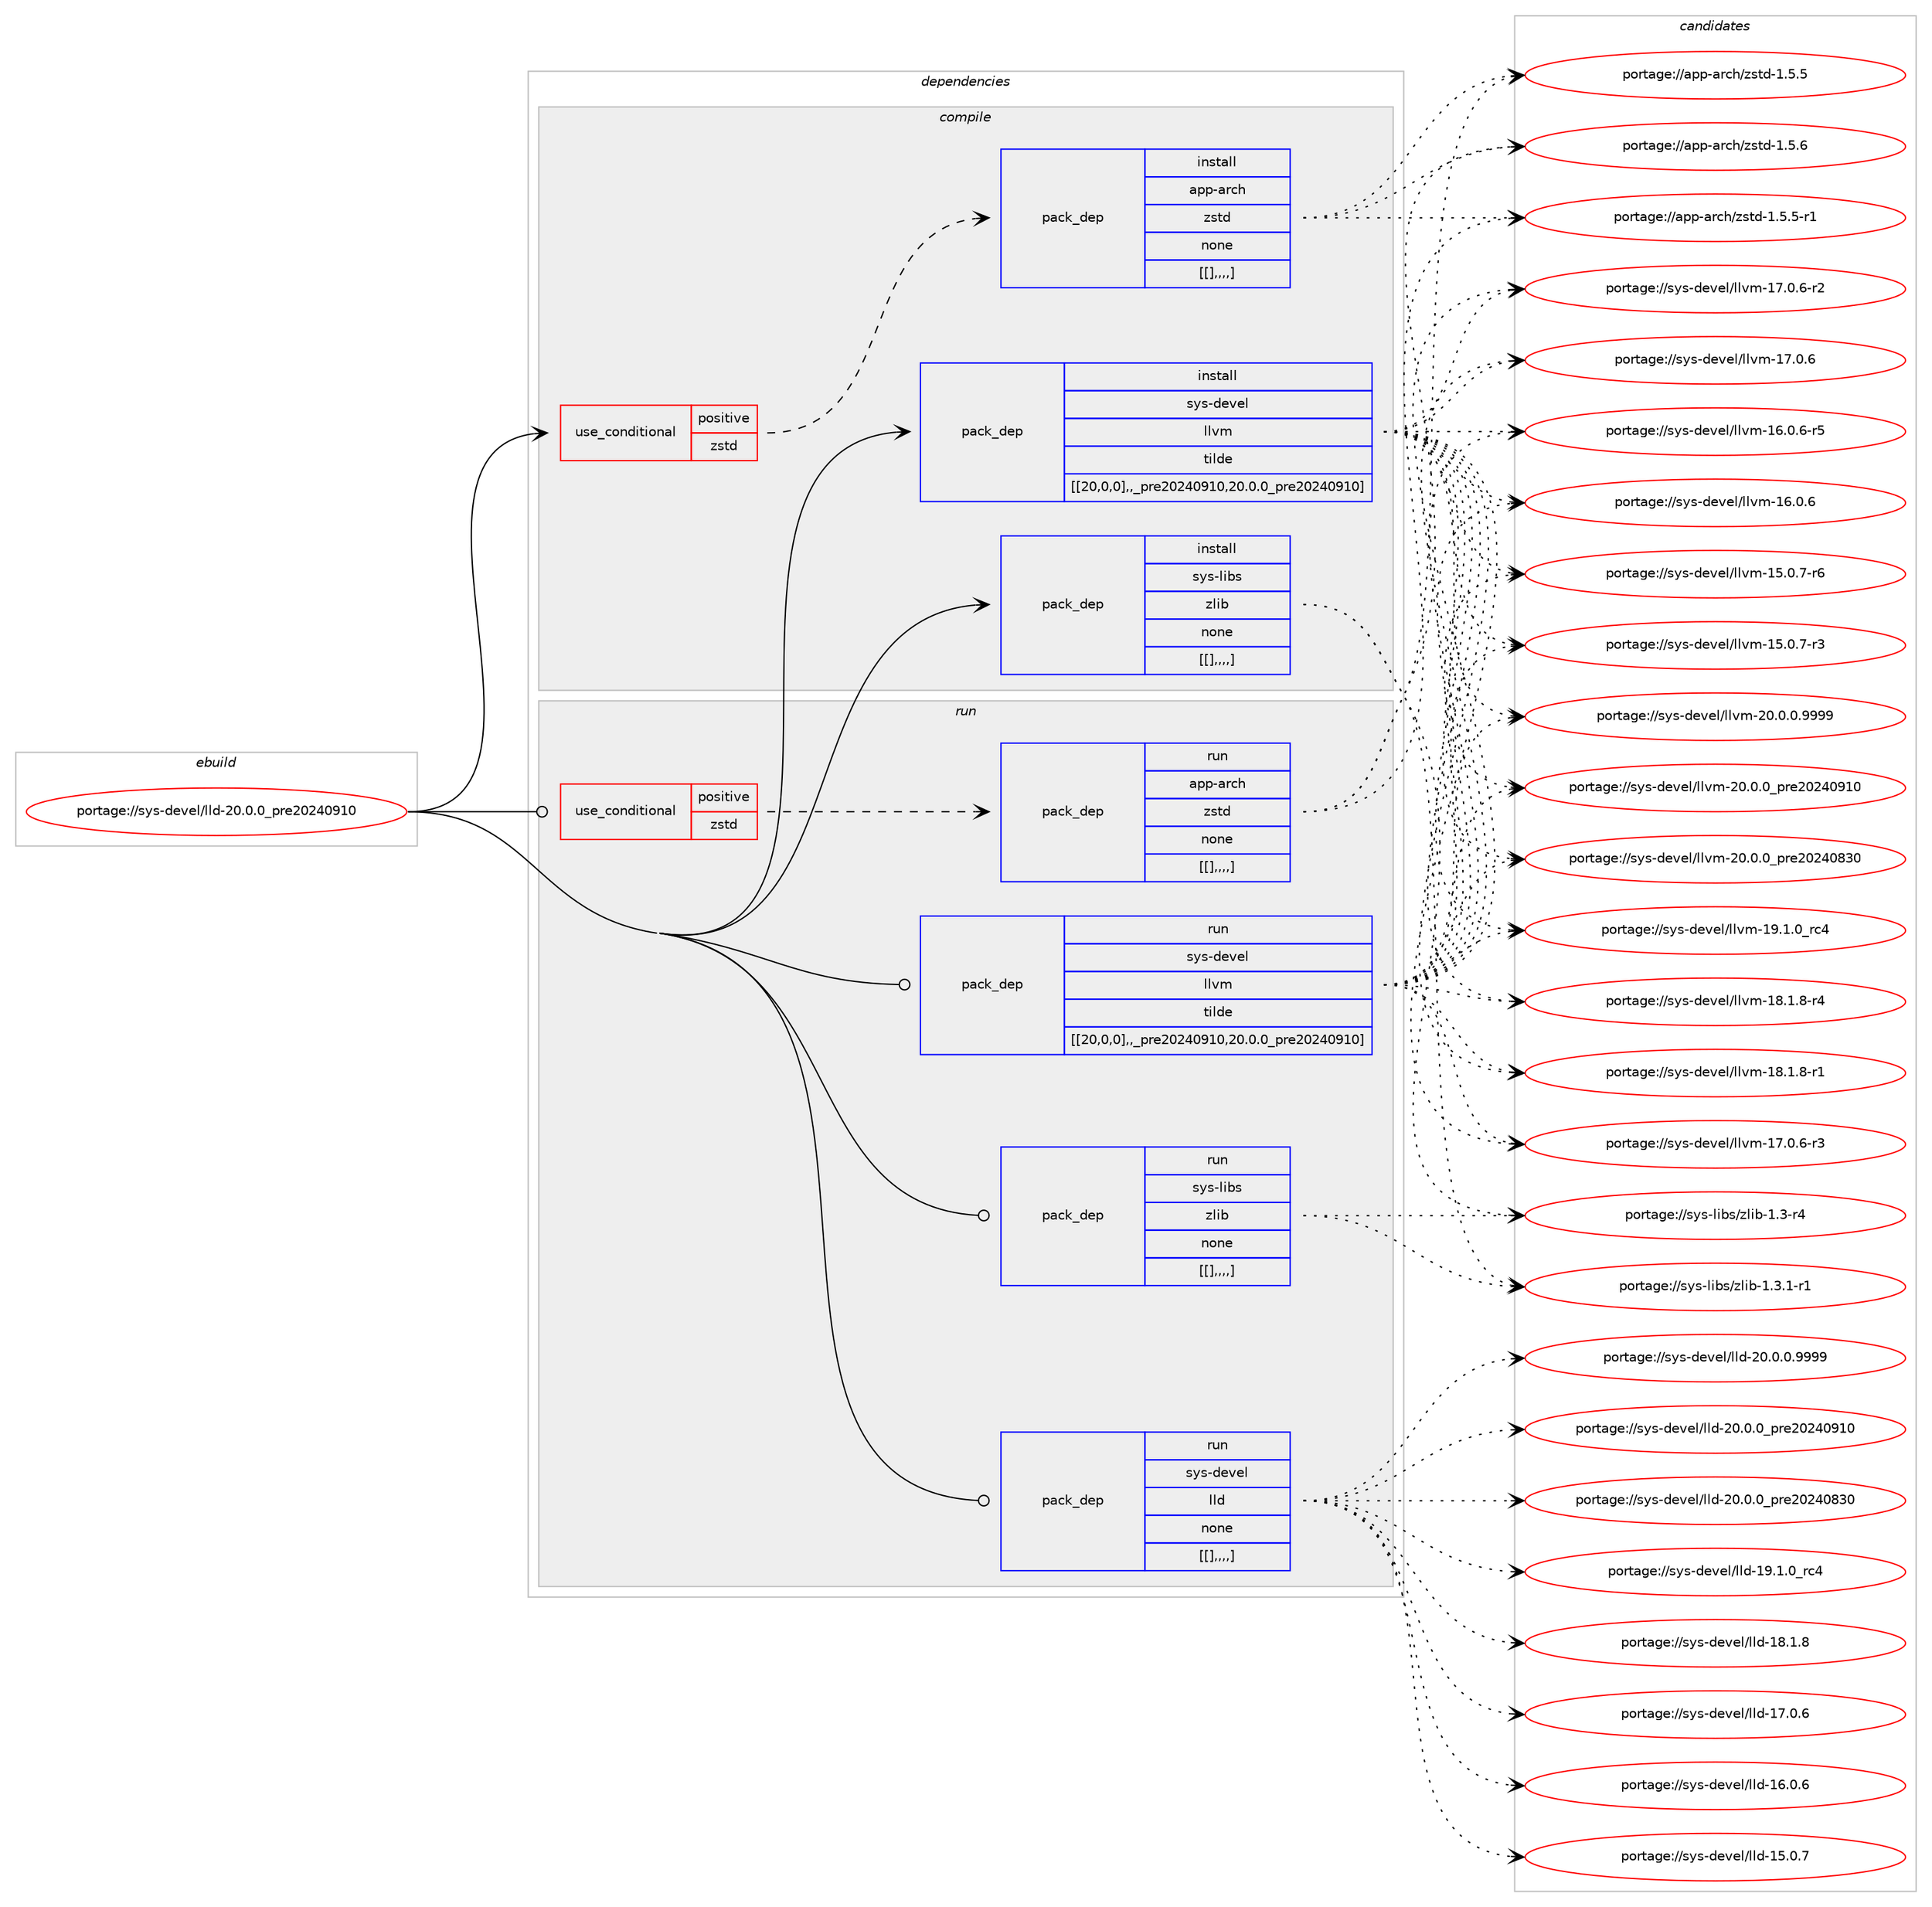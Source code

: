 digraph prolog {

# *************
# Graph options
# *************

newrank=true;
concentrate=true;
compound=true;
graph [rankdir=LR,fontname=Helvetica,fontsize=10,ranksep=1.5];#, ranksep=2.5, nodesep=0.2];
edge  [arrowhead=vee];
node  [fontname=Helvetica,fontsize=10];

# **********
# The ebuild
# **********

subgraph cluster_leftcol {
color=gray;
label=<<i>ebuild</i>>;
id [label="portage://sys-devel/lld-20.0.0_pre20240910", color=red, width=4, href="../sys-devel/lld-20.0.0_pre20240910.svg"];
}

# ****************
# The dependencies
# ****************

subgraph cluster_midcol {
color=gray;
label=<<i>dependencies</i>>;
subgraph cluster_compile {
fillcolor="#eeeeee";
style=filled;
label=<<i>compile</i>>;
subgraph cond120121 {
dependency452194 [label=<<TABLE BORDER="0" CELLBORDER="1" CELLSPACING="0" CELLPADDING="4"><TR><TD ROWSPAN="3" CELLPADDING="10">use_conditional</TD></TR><TR><TD>positive</TD></TR><TR><TD>zstd</TD></TR></TABLE>>, shape=none, color=red];
subgraph pack328990 {
dependency452195 [label=<<TABLE BORDER="0" CELLBORDER="1" CELLSPACING="0" CELLPADDING="4" WIDTH="220"><TR><TD ROWSPAN="6" CELLPADDING="30">pack_dep</TD></TR><TR><TD WIDTH="110">install</TD></TR><TR><TD>app-arch</TD></TR><TR><TD>zstd</TD></TR><TR><TD>none</TD></TR><TR><TD>[[],,,,]</TD></TR></TABLE>>, shape=none, color=blue];
}
dependency452194:e -> dependency452195:w [weight=20,style="dashed",arrowhead="vee"];
}
id:e -> dependency452194:w [weight=20,style="solid",arrowhead="vee"];
subgraph pack328991 {
dependency452196 [label=<<TABLE BORDER="0" CELLBORDER="1" CELLSPACING="0" CELLPADDING="4" WIDTH="220"><TR><TD ROWSPAN="6" CELLPADDING="30">pack_dep</TD></TR><TR><TD WIDTH="110">install</TD></TR><TR><TD>sys-devel</TD></TR><TR><TD>llvm</TD></TR><TR><TD>tilde</TD></TR><TR><TD>[[20,0,0],,_pre20240910,20.0.0_pre20240910]</TD></TR></TABLE>>, shape=none, color=blue];
}
id:e -> dependency452196:w [weight=20,style="solid",arrowhead="vee"];
subgraph pack328992 {
dependency452197 [label=<<TABLE BORDER="0" CELLBORDER="1" CELLSPACING="0" CELLPADDING="4" WIDTH="220"><TR><TD ROWSPAN="6" CELLPADDING="30">pack_dep</TD></TR><TR><TD WIDTH="110">install</TD></TR><TR><TD>sys-libs</TD></TR><TR><TD>zlib</TD></TR><TR><TD>none</TD></TR><TR><TD>[[],,,,]</TD></TR></TABLE>>, shape=none, color=blue];
}
id:e -> dependency452197:w [weight=20,style="solid",arrowhead="vee"];
}
subgraph cluster_compileandrun {
fillcolor="#eeeeee";
style=filled;
label=<<i>compile and run</i>>;
}
subgraph cluster_run {
fillcolor="#eeeeee";
style=filled;
label=<<i>run</i>>;
subgraph cond120122 {
dependency452198 [label=<<TABLE BORDER="0" CELLBORDER="1" CELLSPACING="0" CELLPADDING="4"><TR><TD ROWSPAN="3" CELLPADDING="10">use_conditional</TD></TR><TR><TD>positive</TD></TR><TR><TD>zstd</TD></TR></TABLE>>, shape=none, color=red];
subgraph pack328993 {
dependency452199 [label=<<TABLE BORDER="0" CELLBORDER="1" CELLSPACING="0" CELLPADDING="4" WIDTH="220"><TR><TD ROWSPAN="6" CELLPADDING="30">pack_dep</TD></TR><TR><TD WIDTH="110">run</TD></TR><TR><TD>app-arch</TD></TR><TR><TD>zstd</TD></TR><TR><TD>none</TD></TR><TR><TD>[[],,,,]</TD></TR></TABLE>>, shape=none, color=blue];
}
dependency452198:e -> dependency452199:w [weight=20,style="dashed",arrowhead="vee"];
}
id:e -> dependency452198:w [weight=20,style="solid",arrowhead="odot"];
subgraph pack328994 {
dependency452200 [label=<<TABLE BORDER="0" CELLBORDER="1" CELLSPACING="0" CELLPADDING="4" WIDTH="220"><TR><TD ROWSPAN="6" CELLPADDING="30">pack_dep</TD></TR><TR><TD WIDTH="110">run</TD></TR><TR><TD>sys-devel</TD></TR><TR><TD>llvm</TD></TR><TR><TD>tilde</TD></TR><TR><TD>[[20,0,0],,_pre20240910,20.0.0_pre20240910]</TD></TR></TABLE>>, shape=none, color=blue];
}
id:e -> dependency452200:w [weight=20,style="solid",arrowhead="odot"];
subgraph pack328995 {
dependency452201 [label=<<TABLE BORDER="0" CELLBORDER="1" CELLSPACING="0" CELLPADDING="4" WIDTH="220"><TR><TD ROWSPAN="6" CELLPADDING="30">pack_dep</TD></TR><TR><TD WIDTH="110">run</TD></TR><TR><TD>sys-libs</TD></TR><TR><TD>zlib</TD></TR><TR><TD>none</TD></TR><TR><TD>[[],,,,]</TD></TR></TABLE>>, shape=none, color=blue];
}
id:e -> dependency452201:w [weight=20,style="solid",arrowhead="odot"];
subgraph pack328996 {
dependency452202 [label=<<TABLE BORDER="0" CELLBORDER="1" CELLSPACING="0" CELLPADDING="4" WIDTH="220"><TR><TD ROWSPAN="6" CELLPADDING="30">pack_dep</TD></TR><TR><TD WIDTH="110">run</TD></TR><TR><TD>sys-devel</TD></TR><TR><TD>lld</TD></TR><TR><TD>none</TD></TR><TR><TD>[[],,,,]</TD></TR></TABLE>>, shape=none, color=blue];
}
id:e -> dependency452202:w [weight=20,style="solid",arrowhead="odot"];
}
}

# **************
# The candidates
# **************

subgraph cluster_choices {
rank=same;
color=gray;
label=<<i>candidates</i>>;

subgraph choice328990 {
color=black;
nodesep=1;
choice9711211245971149910447122115116100454946534654 [label="portage://app-arch/zstd-1.5.6", color=red, width=4,href="../app-arch/zstd-1.5.6.svg"];
choice97112112459711499104471221151161004549465346534511449 [label="portage://app-arch/zstd-1.5.5-r1", color=red, width=4,href="../app-arch/zstd-1.5.5-r1.svg"];
choice9711211245971149910447122115116100454946534653 [label="portage://app-arch/zstd-1.5.5", color=red, width=4,href="../app-arch/zstd-1.5.5.svg"];
dependency452195:e -> choice9711211245971149910447122115116100454946534654:w [style=dotted,weight="100"];
dependency452195:e -> choice97112112459711499104471221151161004549465346534511449:w [style=dotted,weight="100"];
dependency452195:e -> choice9711211245971149910447122115116100454946534653:w [style=dotted,weight="100"];
}
subgraph choice328991 {
color=black;
nodesep=1;
choice1151211154510010111810110847108108118109455048464846484657575757 [label="portage://sys-devel/llvm-20.0.0.9999", color=red, width=4,href="../sys-devel/llvm-20.0.0.9999.svg"];
choice115121115451001011181011084710810811810945504846484648951121141015048505248574948 [label="portage://sys-devel/llvm-20.0.0_pre20240910", color=red, width=4,href="../sys-devel/llvm-20.0.0_pre20240910.svg"];
choice115121115451001011181011084710810811810945504846484648951121141015048505248565148 [label="portage://sys-devel/llvm-20.0.0_pre20240830", color=red, width=4,href="../sys-devel/llvm-20.0.0_pre20240830.svg"];
choice115121115451001011181011084710810811810945495746494648951149952 [label="portage://sys-devel/llvm-19.1.0_rc4", color=red, width=4,href="../sys-devel/llvm-19.1.0_rc4.svg"];
choice1151211154510010111810110847108108118109454956464946564511452 [label="portage://sys-devel/llvm-18.1.8-r4", color=red, width=4,href="../sys-devel/llvm-18.1.8-r4.svg"];
choice1151211154510010111810110847108108118109454956464946564511449 [label="portage://sys-devel/llvm-18.1.8-r1", color=red, width=4,href="../sys-devel/llvm-18.1.8-r1.svg"];
choice1151211154510010111810110847108108118109454955464846544511451 [label="portage://sys-devel/llvm-17.0.6-r3", color=red, width=4,href="../sys-devel/llvm-17.0.6-r3.svg"];
choice1151211154510010111810110847108108118109454955464846544511450 [label="portage://sys-devel/llvm-17.0.6-r2", color=red, width=4,href="../sys-devel/llvm-17.0.6-r2.svg"];
choice115121115451001011181011084710810811810945495546484654 [label="portage://sys-devel/llvm-17.0.6", color=red, width=4,href="../sys-devel/llvm-17.0.6.svg"];
choice1151211154510010111810110847108108118109454954464846544511453 [label="portage://sys-devel/llvm-16.0.6-r5", color=red, width=4,href="../sys-devel/llvm-16.0.6-r5.svg"];
choice115121115451001011181011084710810811810945495446484654 [label="portage://sys-devel/llvm-16.0.6", color=red, width=4,href="../sys-devel/llvm-16.0.6.svg"];
choice1151211154510010111810110847108108118109454953464846554511454 [label="portage://sys-devel/llvm-15.0.7-r6", color=red, width=4,href="../sys-devel/llvm-15.0.7-r6.svg"];
choice1151211154510010111810110847108108118109454953464846554511451 [label="portage://sys-devel/llvm-15.0.7-r3", color=red, width=4,href="../sys-devel/llvm-15.0.7-r3.svg"];
dependency452196:e -> choice1151211154510010111810110847108108118109455048464846484657575757:w [style=dotted,weight="100"];
dependency452196:e -> choice115121115451001011181011084710810811810945504846484648951121141015048505248574948:w [style=dotted,weight="100"];
dependency452196:e -> choice115121115451001011181011084710810811810945504846484648951121141015048505248565148:w [style=dotted,weight="100"];
dependency452196:e -> choice115121115451001011181011084710810811810945495746494648951149952:w [style=dotted,weight="100"];
dependency452196:e -> choice1151211154510010111810110847108108118109454956464946564511452:w [style=dotted,weight="100"];
dependency452196:e -> choice1151211154510010111810110847108108118109454956464946564511449:w [style=dotted,weight="100"];
dependency452196:e -> choice1151211154510010111810110847108108118109454955464846544511451:w [style=dotted,weight="100"];
dependency452196:e -> choice1151211154510010111810110847108108118109454955464846544511450:w [style=dotted,weight="100"];
dependency452196:e -> choice115121115451001011181011084710810811810945495546484654:w [style=dotted,weight="100"];
dependency452196:e -> choice1151211154510010111810110847108108118109454954464846544511453:w [style=dotted,weight="100"];
dependency452196:e -> choice115121115451001011181011084710810811810945495446484654:w [style=dotted,weight="100"];
dependency452196:e -> choice1151211154510010111810110847108108118109454953464846554511454:w [style=dotted,weight="100"];
dependency452196:e -> choice1151211154510010111810110847108108118109454953464846554511451:w [style=dotted,weight="100"];
}
subgraph choice328992 {
color=black;
nodesep=1;
choice115121115451081059811547122108105984549465146494511449 [label="portage://sys-libs/zlib-1.3.1-r1", color=red, width=4,href="../sys-libs/zlib-1.3.1-r1.svg"];
choice11512111545108105981154712210810598454946514511452 [label="portage://sys-libs/zlib-1.3-r4", color=red, width=4,href="../sys-libs/zlib-1.3-r4.svg"];
dependency452197:e -> choice115121115451081059811547122108105984549465146494511449:w [style=dotted,weight="100"];
dependency452197:e -> choice11512111545108105981154712210810598454946514511452:w [style=dotted,weight="100"];
}
subgraph choice328993 {
color=black;
nodesep=1;
choice9711211245971149910447122115116100454946534654 [label="portage://app-arch/zstd-1.5.6", color=red, width=4,href="../app-arch/zstd-1.5.6.svg"];
choice97112112459711499104471221151161004549465346534511449 [label="portage://app-arch/zstd-1.5.5-r1", color=red, width=4,href="../app-arch/zstd-1.5.5-r1.svg"];
choice9711211245971149910447122115116100454946534653 [label="portage://app-arch/zstd-1.5.5", color=red, width=4,href="../app-arch/zstd-1.5.5.svg"];
dependency452199:e -> choice9711211245971149910447122115116100454946534654:w [style=dotted,weight="100"];
dependency452199:e -> choice97112112459711499104471221151161004549465346534511449:w [style=dotted,weight="100"];
dependency452199:e -> choice9711211245971149910447122115116100454946534653:w [style=dotted,weight="100"];
}
subgraph choice328994 {
color=black;
nodesep=1;
choice1151211154510010111810110847108108118109455048464846484657575757 [label="portage://sys-devel/llvm-20.0.0.9999", color=red, width=4,href="../sys-devel/llvm-20.0.0.9999.svg"];
choice115121115451001011181011084710810811810945504846484648951121141015048505248574948 [label="portage://sys-devel/llvm-20.0.0_pre20240910", color=red, width=4,href="../sys-devel/llvm-20.0.0_pre20240910.svg"];
choice115121115451001011181011084710810811810945504846484648951121141015048505248565148 [label="portage://sys-devel/llvm-20.0.0_pre20240830", color=red, width=4,href="../sys-devel/llvm-20.0.0_pre20240830.svg"];
choice115121115451001011181011084710810811810945495746494648951149952 [label="portage://sys-devel/llvm-19.1.0_rc4", color=red, width=4,href="../sys-devel/llvm-19.1.0_rc4.svg"];
choice1151211154510010111810110847108108118109454956464946564511452 [label="portage://sys-devel/llvm-18.1.8-r4", color=red, width=4,href="../sys-devel/llvm-18.1.8-r4.svg"];
choice1151211154510010111810110847108108118109454956464946564511449 [label="portage://sys-devel/llvm-18.1.8-r1", color=red, width=4,href="../sys-devel/llvm-18.1.8-r1.svg"];
choice1151211154510010111810110847108108118109454955464846544511451 [label="portage://sys-devel/llvm-17.0.6-r3", color=red, width=4,href="../sys-devel/llvm-17.0.6-r3.svg"];
choice1151211154510010111810110847108108118109454955464846544511450 [label="portage://sys-devel/llvm-17.0.6-r2", color=red, width=4,href="../sys-devel/llvm-17.0.6-r2.svg"];
choice115121115451001011181011084710810811810945495546484654 [label="portage://sys-devel/llvm-17.0.6", color=red, width=4,href="../sys-devel/llvm-17.0.6.svg"];
choice1151211154510010111810110847108108118109454954464846544511453 [label="portage://sys-devel/llvm-16.0.6-r5", color=red, width=4,href="../sys-devel/llvm-16.0.6-r5.svg"];
choice115121115451001011181011084710810811810945495446484654 [label="portage://sys-devel/llvm-16.0.6", color=red, width=4,href="../sys-devel/llvm-16.0.6.svg"];
choice1151211154510010111810110847108108118109454953464846554511454 [label="portage://sys-devel/llvm-15.0.7-r6", color=red, width=4,href="../sys-devel/llvm-15.0.7-r6.svg"];
choice1151211154510010111810110847108108118109454953464846554511451 [label="portage://sys-devel/llvm-15.0.7-r3", color=red, width=4,href="../sys-devel/llvm-15.0.7-r3.svg"];
dependency452200:e -> choice1151211154510010111810110847108108118109455048464846484657575757:w [style=dotted,weight="100"];
dependency452200:e -> choice115121115451001011181011084710810811810945504846484648951121141015048505248574948:w [style=dotted,weight="100"];
dependency452200:e -> choice115121115451001011181011084710810811810945504846484648951121141015048505248565148:w [style=dotted,weight="100"];
dependency452200:e -> choice115121115451001011181011084710810811810945495746494648951149952:w [style=dotted,weight="100"];
dependency452200:e -> choice1151211154510010111810110847108108118109454956464946564511452:w [style=dotted,weight="100"];
dependency452200:e -> choice1151211154510010111810110847108108118109454956464946564511449:w [style=dotted,weight="100"];
dependency452200:e -> choice1151211154510010111810110847108108118109454955464846544511451:w [style=dotted,weight="100"];
dependency452200:e -> choice1151211154510010111810110847108108118109454955464846544511450:w [style=dotted,weight="100"];
dependency452200:e -> choice115121115451001011181011084710810811810945495546484654:w [style=dotted,weight="100"];
dependency452200:e -> choice1151211154510010111810110847108108118109454954464846544511453:w [style=dotted,weight="100"];
dependency452200:e -> choice115121115451001011181011084710810811810945495446484654:w [style=dotted,weight="100"];
dependency452200:e -> choice1151211154510010111810110847108108118109454953464846554511454:w [style=dotted,weight="100"];
dependency452200:e -> choice1151211154510010111810110847108108118109454953464846554511451:w [style=dotted,weight="100"];
}
subgraph choice328995 {
color=black;
nodesep=1;
choice115121115451081059811547122108105984549465146494511449 [label="portage://sys-libs/zlib-1.3.1-r1", color=red, width=4,href="../sys-libs/zlib-1.3.1-r1.svg"];
choice11512111545108105981154712210810598454946514511452 [label="portage://sys-libs/zlib-1.3-r4", color=red, width=4,href="../sys-libs/zlib-1.3-r4.svg"];
dependency452201:e -> choice115121115451081059811547122108105984549465146494511449:w [style=dotted,weight="100"];
dependency452201:e -> choice11512111545108105981154712210810598454946514511452:w [style=dotted,weight="100"];
}
subgraph choice328996 {
color=black;
nodesep=1;
choice1151211154510010111810110847108108100455048464846484657575757 [label="portage://sys-devel/lld-20.0.0.9999", color=red, width=4,href="../sys-devel/lld-20.0.0.9999.svg"];
choice115121115451001011181011084710810810045504846484648951121141015048505248574948 [label="portage://sys-devel/lld-20.0.0_pre20240910", color=red, width=4,href="../sys-devel/lld-20.0.0_pre20240910.svg"];
choice115121115451001011181011084710810810045504846484648951121141015048505248565148 [label="portage://sys-devel/lld-20.0.0_pre20240830", color=red, width=4,href="../sys-devel/lld-20.0.0_pre20240830.svg"];
choice115121115451001011181011084710810810045495746494648951149952 [label="portage://sys-devel/lld-19.1.0_rc4", color=red, width=4,href="../sys-devel/lld-19.1.0_rc4.svg"];
choice115121115451001011181011084710810810045495646494656 [label="portage://sys-devel/lld-18.1.8", color=red, width=4,href="../sys-devel/lld-18.1.8.svg"];
choice115121115451001011181011084710810810045495546484654 [label="portage://sys-devel/lld-17.0.6", color=red, width=4,href="../sys-devel/lld-17.0.6.svg"];
choice115121115451001011181011084710810810045495446484654 [label="portage://sys-devel/lld-16.0.6", color=red, width=4,href="../sys-devel/lld-16.0.6.svg"];
choice115121115451001011181011084710810810045495346484655 [label="portage://sys-devel/lld-15.0.7", color=red, width=4,href="../sys-devel/lld-15.0.7.svg"];
dependency452202:e -> choice1151211154510010111810110847108108100455048464846484657575757:w [style=dotted,weight="100"];
dependency452202:e -> choice115121115451001011181011084710810810045504846484648951121141015048505248574948:w [style=dotted,weight="100"];
dependency452202:e -> choice115121115451001011181011084710810810045504846484648951121141015048505248565148:w [style=dotted,weight="100"];
dependency452202:e -> choice115121115451001011181011084710810810045495746494648951149952:w [style=dotted,weight="100"];
dependency452202:e -> choice115121115451001011181011084710810810045495646494656:w [style=dotted,weight="100"];
dependency452202:e -> choice115121115451001011181011084710810810045495546484654:w [style=dotted,weight="100"];
dependency452202:e -> choice115121115451001011181011084710810810045495446484654:w [style=dotted,weight="100"];
dependency452202:e -> choice115121115451001011181011084710810810045495346484655:w [style=dotted,weight="100"];
}
}

}
